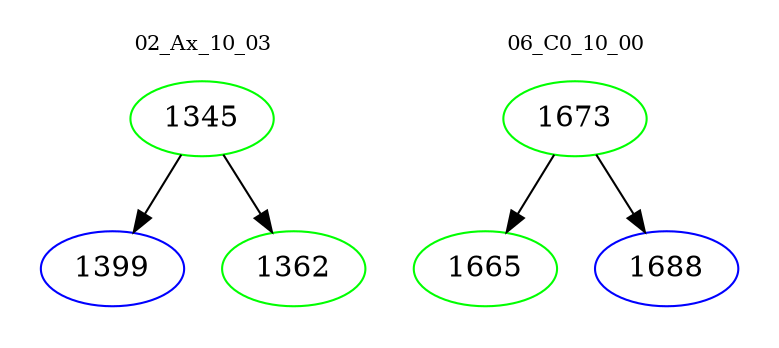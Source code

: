 digraph{
subgraph cluster_0 {
color = white
label = "02_Ax_10_03";
fontsize=10;
T0_1345 [label="1345", color="green"]
T0_1345 -> T0_1399 [color="black"]
T0_1399 [label="1399", color="blue"]
T0_1345 -> T0_1362 [color="black"]
T0_1362 [label="1362", color="green"]
}
subgraph cluster_1 {
color = white
label = "06_C0_10_00";
fontsize=10;
T1_1673 [label="1673", color="green"]
T1_1673 -> T1_1665 [color="black"]
T1_1665 [label="1665", color="green"]
T1_1673 -> T1_1688 [color="black"]
T1_1688 [label="1688", color="blue"]
}
}
